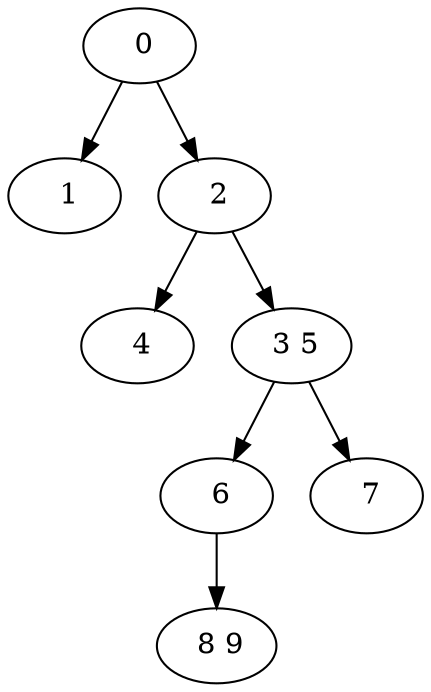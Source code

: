 digraph mytree {
" 0" -> " 1";
" 0" -> " 2";
" 1";
" 2" -> " 4";
" 2" -> " 3 5";
" 4";
" 3 5" -> " 6";
" 3 5" -> " 7";
" 6" -> " 8 9";
" 8 9";
" 7";
}
